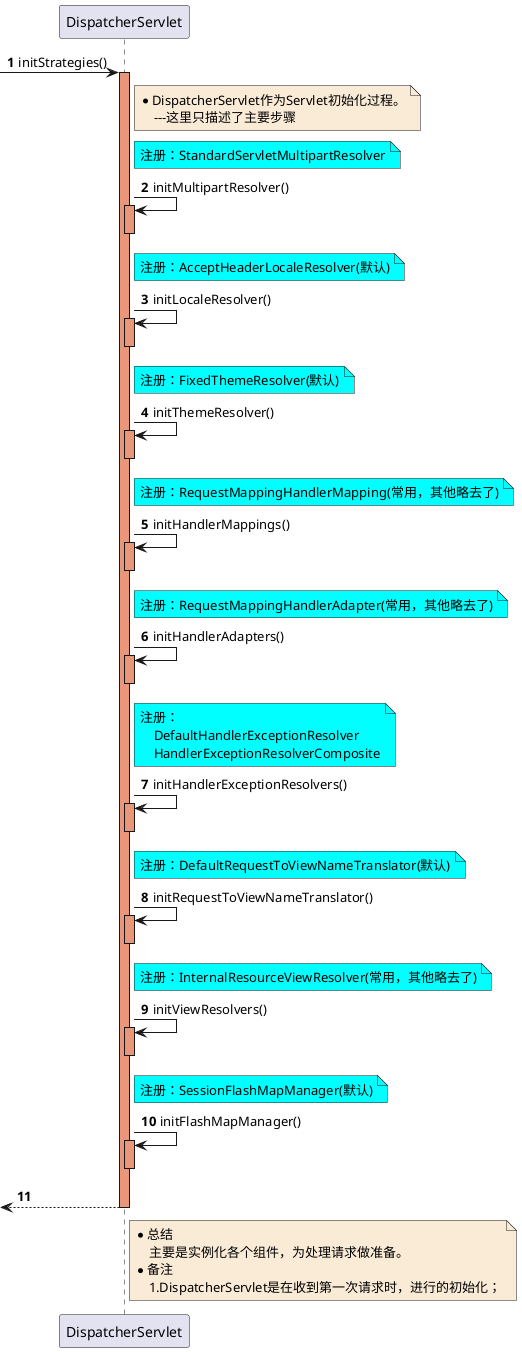 @startuml
autonumber

-> DispatcherServlet: initStrategies()
activate DispatcherServlet #DarkSalmon

    note right of DispatcherServlet #FAEBD7
        *DispatcherServlet作为Servlet初始化过程。
            ---这里只描述了主要步骤
    end note

    note right of DispatcherServlet #aqua
        注册：StandardServletMultipartResolver
    end note
    DispatcherServlet -> DispatcherServlet : initMultipartResolver()
    activate DispatcherServlet #DarkSalmon
    deactivate DispatcherServlet

    note right of DispatcherServlet #aqua
        注册：AcceptHeaderLocaleResolver(默认)
    end note
    DispatcherServlet -> DispatcherServlet : initLocaleResolver()
    activate DispatcherServlet #DarkSalmon
    deactivate DispatcherServlet

    note right of DispatcherServlet #aqua
        注册：FixedThemeResolver(默认)
    end note
    DispatcherServlet -> DispatcherServlet : initThemeResolver()
    activate DispatcherServlet #DarkSalmon
    deactivate DispatcherServlet

    note right of DispatcherServlet #aqua
        注册：RequestMappingHandlerMapping(常用，其他略去了)
    end note
    DispatcherServlet -> DispatcherServlet : initHandlerMappings()
    activate DispatcherServlet #DarkSalmon
    deactivate DispatcherServlet

    note right of DispatcherServlet #aqua
        注册：RequestMappingHandlerAdapter(常用，其他略去了)
    end note
    DispatcherServlet -> DispatcherServlet : initHandlerAdapters()
    activate DispatcherServlet #DarkSalmon
    deactivate DispatcherServlet

    note right of DispatcherServlet #aqua
        注册：
            DefaultHandlerExceptionResolver
            HandlerExceptionResolverComposite
    end note
    DispatcherServlet -> DispatcherServlet : initHandlerExceptionResolvers()
    activate DispatcherServlet #DarkSalmon
    deactivate DispatcherServlet

    note right of DispatcherServlet #aqua
        注册：DefaultRequestToViewNameTranslator(默认)
    end note
    DispatcherServlet -> DispatcherServlet : initRequestToViewNameTranslator()
    activate DispatcherServlet #DarkSalmon
    deactivate DispatcherServlet

    note right of DispatcherServlet #aqua
        注册：InternalResourceViewResolver(常用，其他略去了)
    end note
    DispatcherServlet -> DispatcherServlet : initViewResolvers()
    activate DispatcherServlet #DarkSalmon
    deactivate DispatcherServlet

    note right of DispatcherServlet #aqua
        注册：SessionFlashMapManager(默认)
    end note
    DispatcherServlet -> DispatcherServlet : initFlashMapManager()
    activate DispatcherServlet #DarkSalmon
    deactivate DispatcherServlet

<-- DispatcherServlet
deactivate DispatcherServlet

note right of DispatcherServlet #FAEBD7
    *总结
        主要是实例化各个组件，为处理请求做准备。
    *备注
        1.DispatcherServlet是在收到第一次请求时，进行的初始化；
end note

@enduml